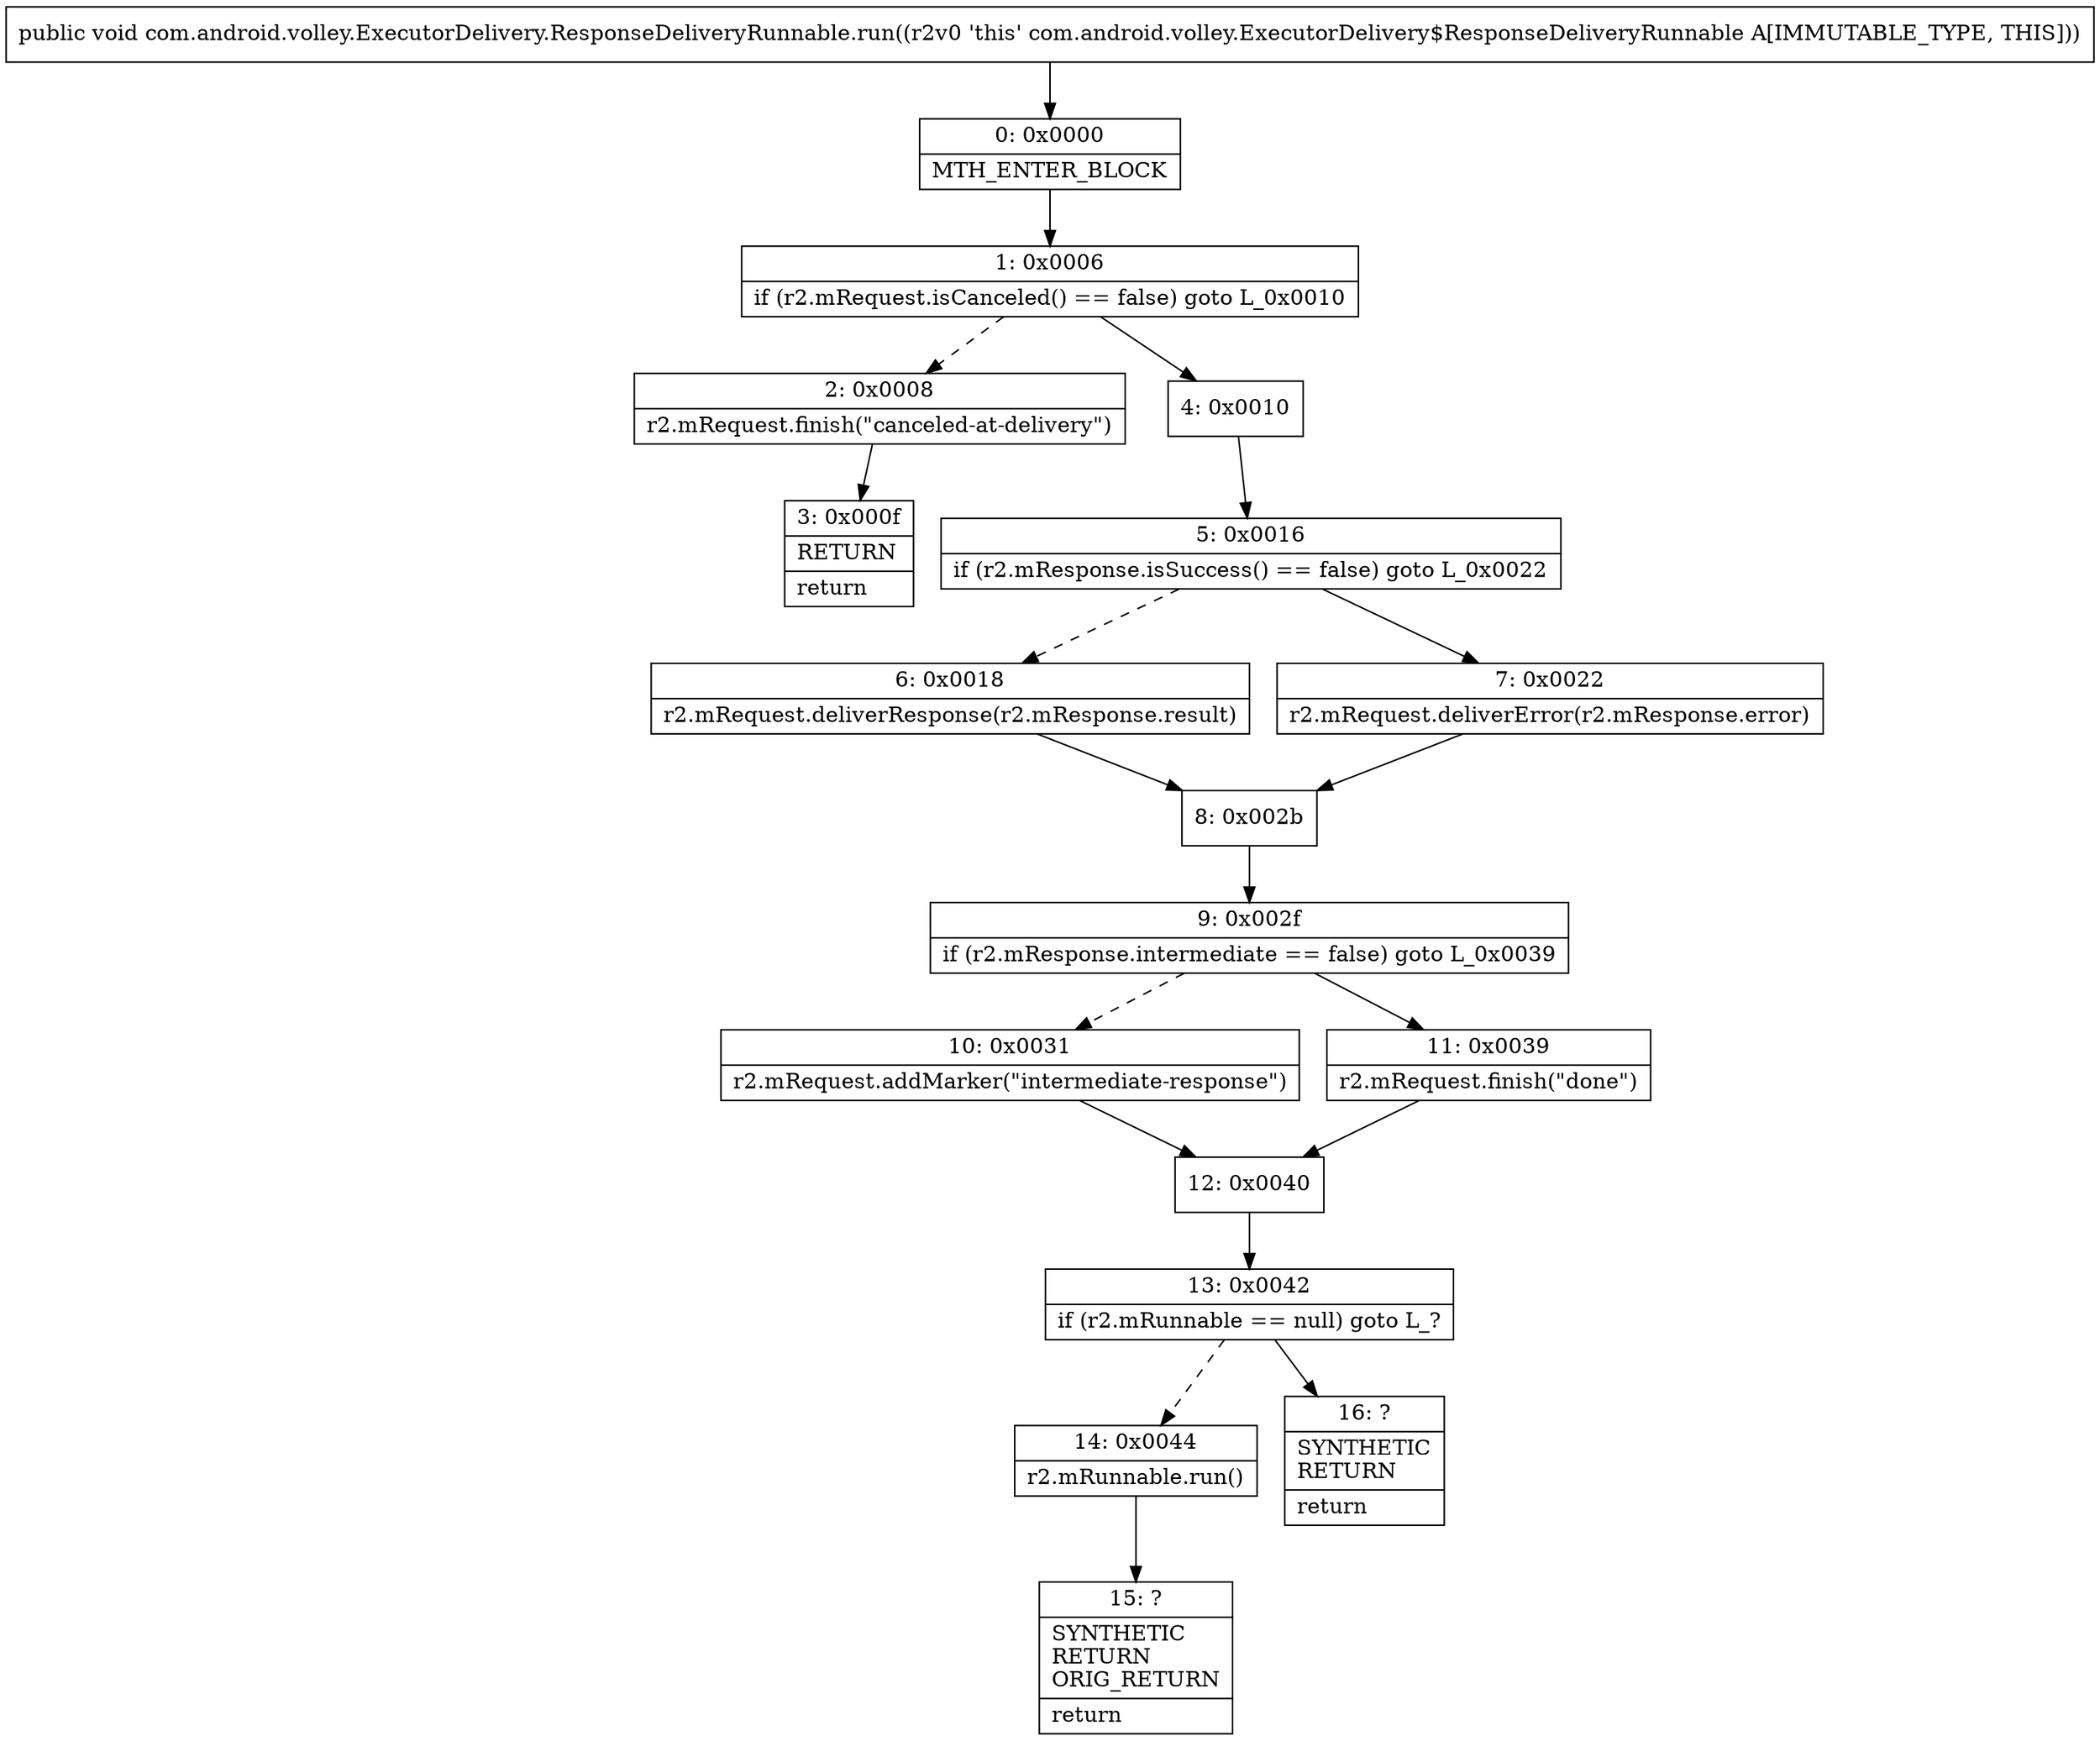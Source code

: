 digraph "CFG forcom.android.volley.ExecutorDelivery.ResponseDeliveryRunnable.run()V" {
Node_0 [shape=record,label="{0\:\ 0x0000|MTH_ENTER_BLOCK\l}"];
Node_1 [shape=record,label="{1\:\ 0x0006|if (r2.mRequest.isCanceled() == false) goto L_0x0010\l}"];
Node_2 [shape=record,label="{2\:\ 0x0008|r2.mRequest.finish(\"canceled\-at\-delivery\")\l}"];
Node_3 [shape=record,label="{3\:\ 0x000f|RETURN\l|return\l}"];
Node_4 [shape=record,label="{4\:\ 0x0010}"];
Node_5 [shape=record,label="{5\:\ 0x0016|if (r2.mResponse.isSuccess() == false) goto L_0x0022\l}"];
Node_6 [shape=record,label="{6\:\ 0x0018|r2.mRequest.deliverResponse(r2.mResponse.result)\l}"];
Node_7 [shape=record,label="{7\:\ 0x0022|r2.mRequest.deliverError(r2.mResponse.error)\l}"];
Node_8 [shape=record,label="{8\:\ 0x002b}"];
Node_9 [shape=record,label="{9\:\ 0x002f|if (r2.mResponse.intermediate == false) goto L_0x0039\l}"];
Node_10 [shape=record,label="{10\:\ 0x0031|r2.mRequest.addMarker(\"intermediate\-response\")\l}"];
Node_11 [shape=record,label="{11\:\ 0x0039|r2.mRequest.finish(\"done\")\l}"];
Node_12 [shape=record,label="{12\:\ 0x0040}"];
Node_13 [shape=record,label="{13\:\ 0x0042|if (r2.mRunnable == null) goto L_?\l}"];
Node_14 [shape=record,label="{14\:\ 0x0044|r2.mRunnable.run()\l}"];
Node_15 [shape=record,label="{15\:\ ?|SYNTHETIC\lRETURN\lORIG_RETURN\l|return\l}"];
Node_16 [shape=record,label="{16\:\ ?|SYNTHETIC\lRETURN\l|return\l}"];
MethodNode[shape=record,label="{public void com.android.volley.ExecutorDelivery.ResponseDeliveryRunnable.run((r2v0 'this' com.android.volley.ExecutorDelivery$ResponseDeliveryRunnable A[IMMUTABLE_TYPE, THIS])) }"];
MethodNode -> Node_0;
Node_0 -> Node_1;
Node_1 -> Node_2[style=dashed];
Node_1 -> Node_4;
Node_2 -> Node_3;
Node_4 -> Node_5;
Node_5 -> Node_6[style=dashed];
Node_5 -> Node_7;
Node_6 -> Node_8;
Node_7 -> Node_8;
Node_8 -> Node_9;
Node_9 -> Node_10[style=dashed];
Node_9 -> Node_11;
Node_10 -> Node_12;
Node_11 -> Node_12;
Node_12 -> Node_13;
Node_13 -> Node_14[style=dashed];
Node_13 -> Node_16;
Node_14 -> Node_15;
}

